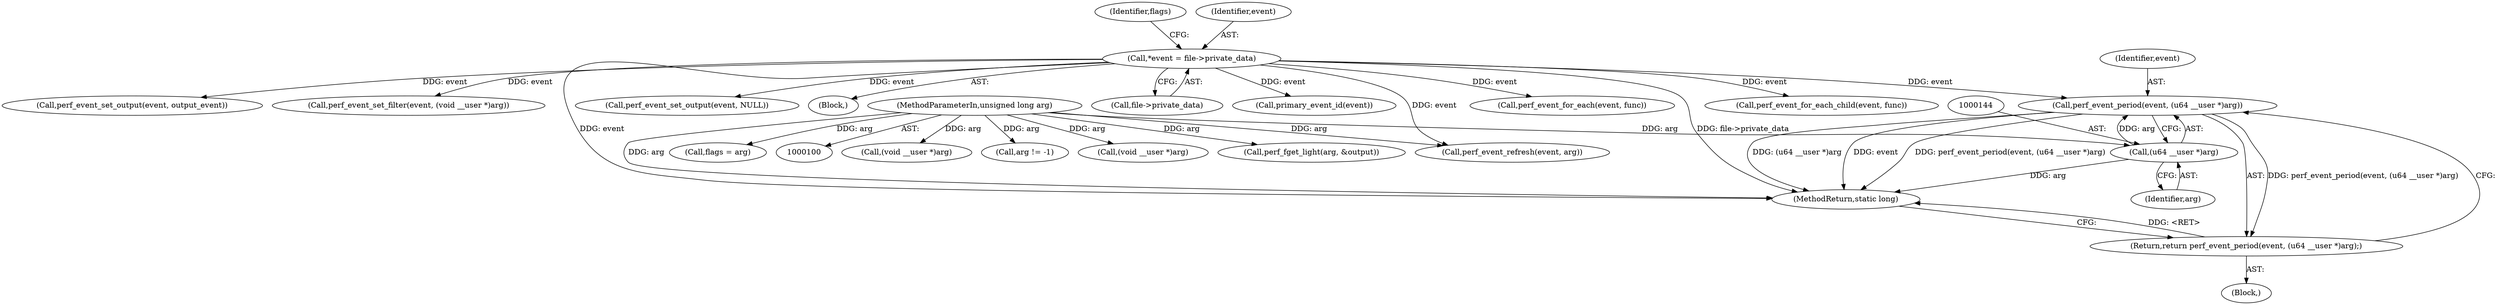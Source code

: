 digraph "1_linux_f63a8daa5812afef4f06c962351687e1ff9ccb2b_9@pointer" {
"1000141" [label="(Call,perf_event_period(event, (u64 __user *)arg))"];
"1000106" [label="(Call,*event = file->private_data)"];
"1000143" [label="(Call,(u64 __user *)arg)"];
"1000103" [label="(MethodParameterIn,unsigned long arg)"];
"1000140" [label="(Return,return perf_event_period(event, (u64 __user *)arg);)"];
"1000143" [label="(Call,(u64 __user *)arg)"];
"1000226" [label="(Call,perf_event_for_each(event, func))"];
"1000114" [label="(Identifier,flags)"];
"1000141" [label="(Call,perf_event_period(event, (u64 __user *)arg))"];
"1000118" [label="(Block,)"];
"1000155" [label="(Call,(void __user *)arg)"];
"1000230" [label="(Call,perf_event_for_each_child(event, func))"];
"1000140" [label="(Return,return perf_event_period(event, (u64 __user *)arg);)"];
"1000142" [label="(Identifier,event)"];
"1000145" [label="(Identifier,arg)"];
"1000171" [label="(Call,arg != -1)"];
"1000108" [label="(Call,file->private_data)"];
"1000197" [label="(Call,perf_event_set_output(event, output_event))"];
"1000213" [label="(Call,perf_event_set_filter(event, (void __user *)arg))"];
"1000107" [label="(Identifier,event)"];
"1000103" [label="(MethodParameterIn,unsigned long arg)"];
"1000106" [label="(Call,*event = file->private_data)"];
"1000235" [label="(MethodReturn,static long)"];
"1000215" [label="(Call,(void __user *)arg)"];
"1000206" [label="(Call,perf_event_set_output(event, NULL))"];
"1000180" [label="(Call,perf_fget_light(arg, &output))"];
"1000113" [label="(Call,flags = arg)"];
"1000104" [label="(Block,)"];
"1000151" [label="(Call,primary_event_id(event))"];
"1000136" [label="(Call,perf_event_refresh(event, arg))"];
"1000141" -> "1000140"  [label="AST: "];
"1000141" -> "1000143"  [label="CFG: "];
"1000142" -> "1000141"  [label="AST: "];
"1000143" -> "1000141"  [label="AST: "];
"1000140" -> "1000141"  [label="CFG: "];
"1000141" -> "1000235"  [label="DDG: event"];
"1000141" -> "1000235"  [label="DDG: perf_event_period(event, (u64 __user *)arg)"];
"1000141" -> "1000235"  [label="DDG: (u64 __user *)arg"];
"1000141" -> "1000140"  [label="DDG: perf_event_period(event, (u64 __user *)arg)"];
"1000106" -> "1000141"  [label="DDG: event"];
"1000143" -> "1000141"  [label="DDG: arg"];
"1000106" -> "1000104"  [label="AST: "];
"1000106" -> "1000108"  [label="CFG: "];
"1000107" -> "1000106"  [label="AST: "];
"1000108" -> "1000106"  [label="AST: "];
"1000114" -> "1000106"  [label="CFG: "];
"1000106" -> "1000235"  [label="DDG: file->private_data"];
"1000106" -> "1000235"  [label="DDG: event"];
"1000106" -> "1000136"  [label="DDG: event"];
"1000106" -> "1000151"  [label="DDG: event"];
"1000106" -> "1000197"  [label="DDG: event"];
"1000106" -> "1000206"  [label="DDG: event"];
"1000106" -> "1000213"  [label="DDG: event"];
"1000106" -> "1000226"  [label="DDG: event"];
"1000106" -> "1000230"  [label="DDG: event"];
"1000143" -> "1000145"  [label="CFG: "];
"1000144" -> "1000143"  [label="AST: "];
"1000145" -> "1000143"  [label="AST: "];
"1000143" -> "1000235"  [label="DDG: arg"];
"1000103" -> "1000143"  [label="DDG: arg"];
"1000103" -> "1000100"  [label="AST: "];
"1000103" -> "1000235"  [label="DDG: arg"];
"1000103" -> "1000113"  [label="DDG: arg"];
"1000103" -> "1000136"  [label="DDG: arg"];
"1000103" -> "1000155"  [label="DDG: arg"];
"1000103" -> "1000171"  [label="DDG: arg"];
"1000103" -> "1000180"  [label="DDG: arg"];
"1000103" -> "1000215"  [label="DDG: arg"];
"1000140" -> "1000118"  [label="AST: "];
"1000235" -> "1000140"  [label="CFG: "];
"1000140" -> "1000235"  [label="DDG: <RET>"];
}

